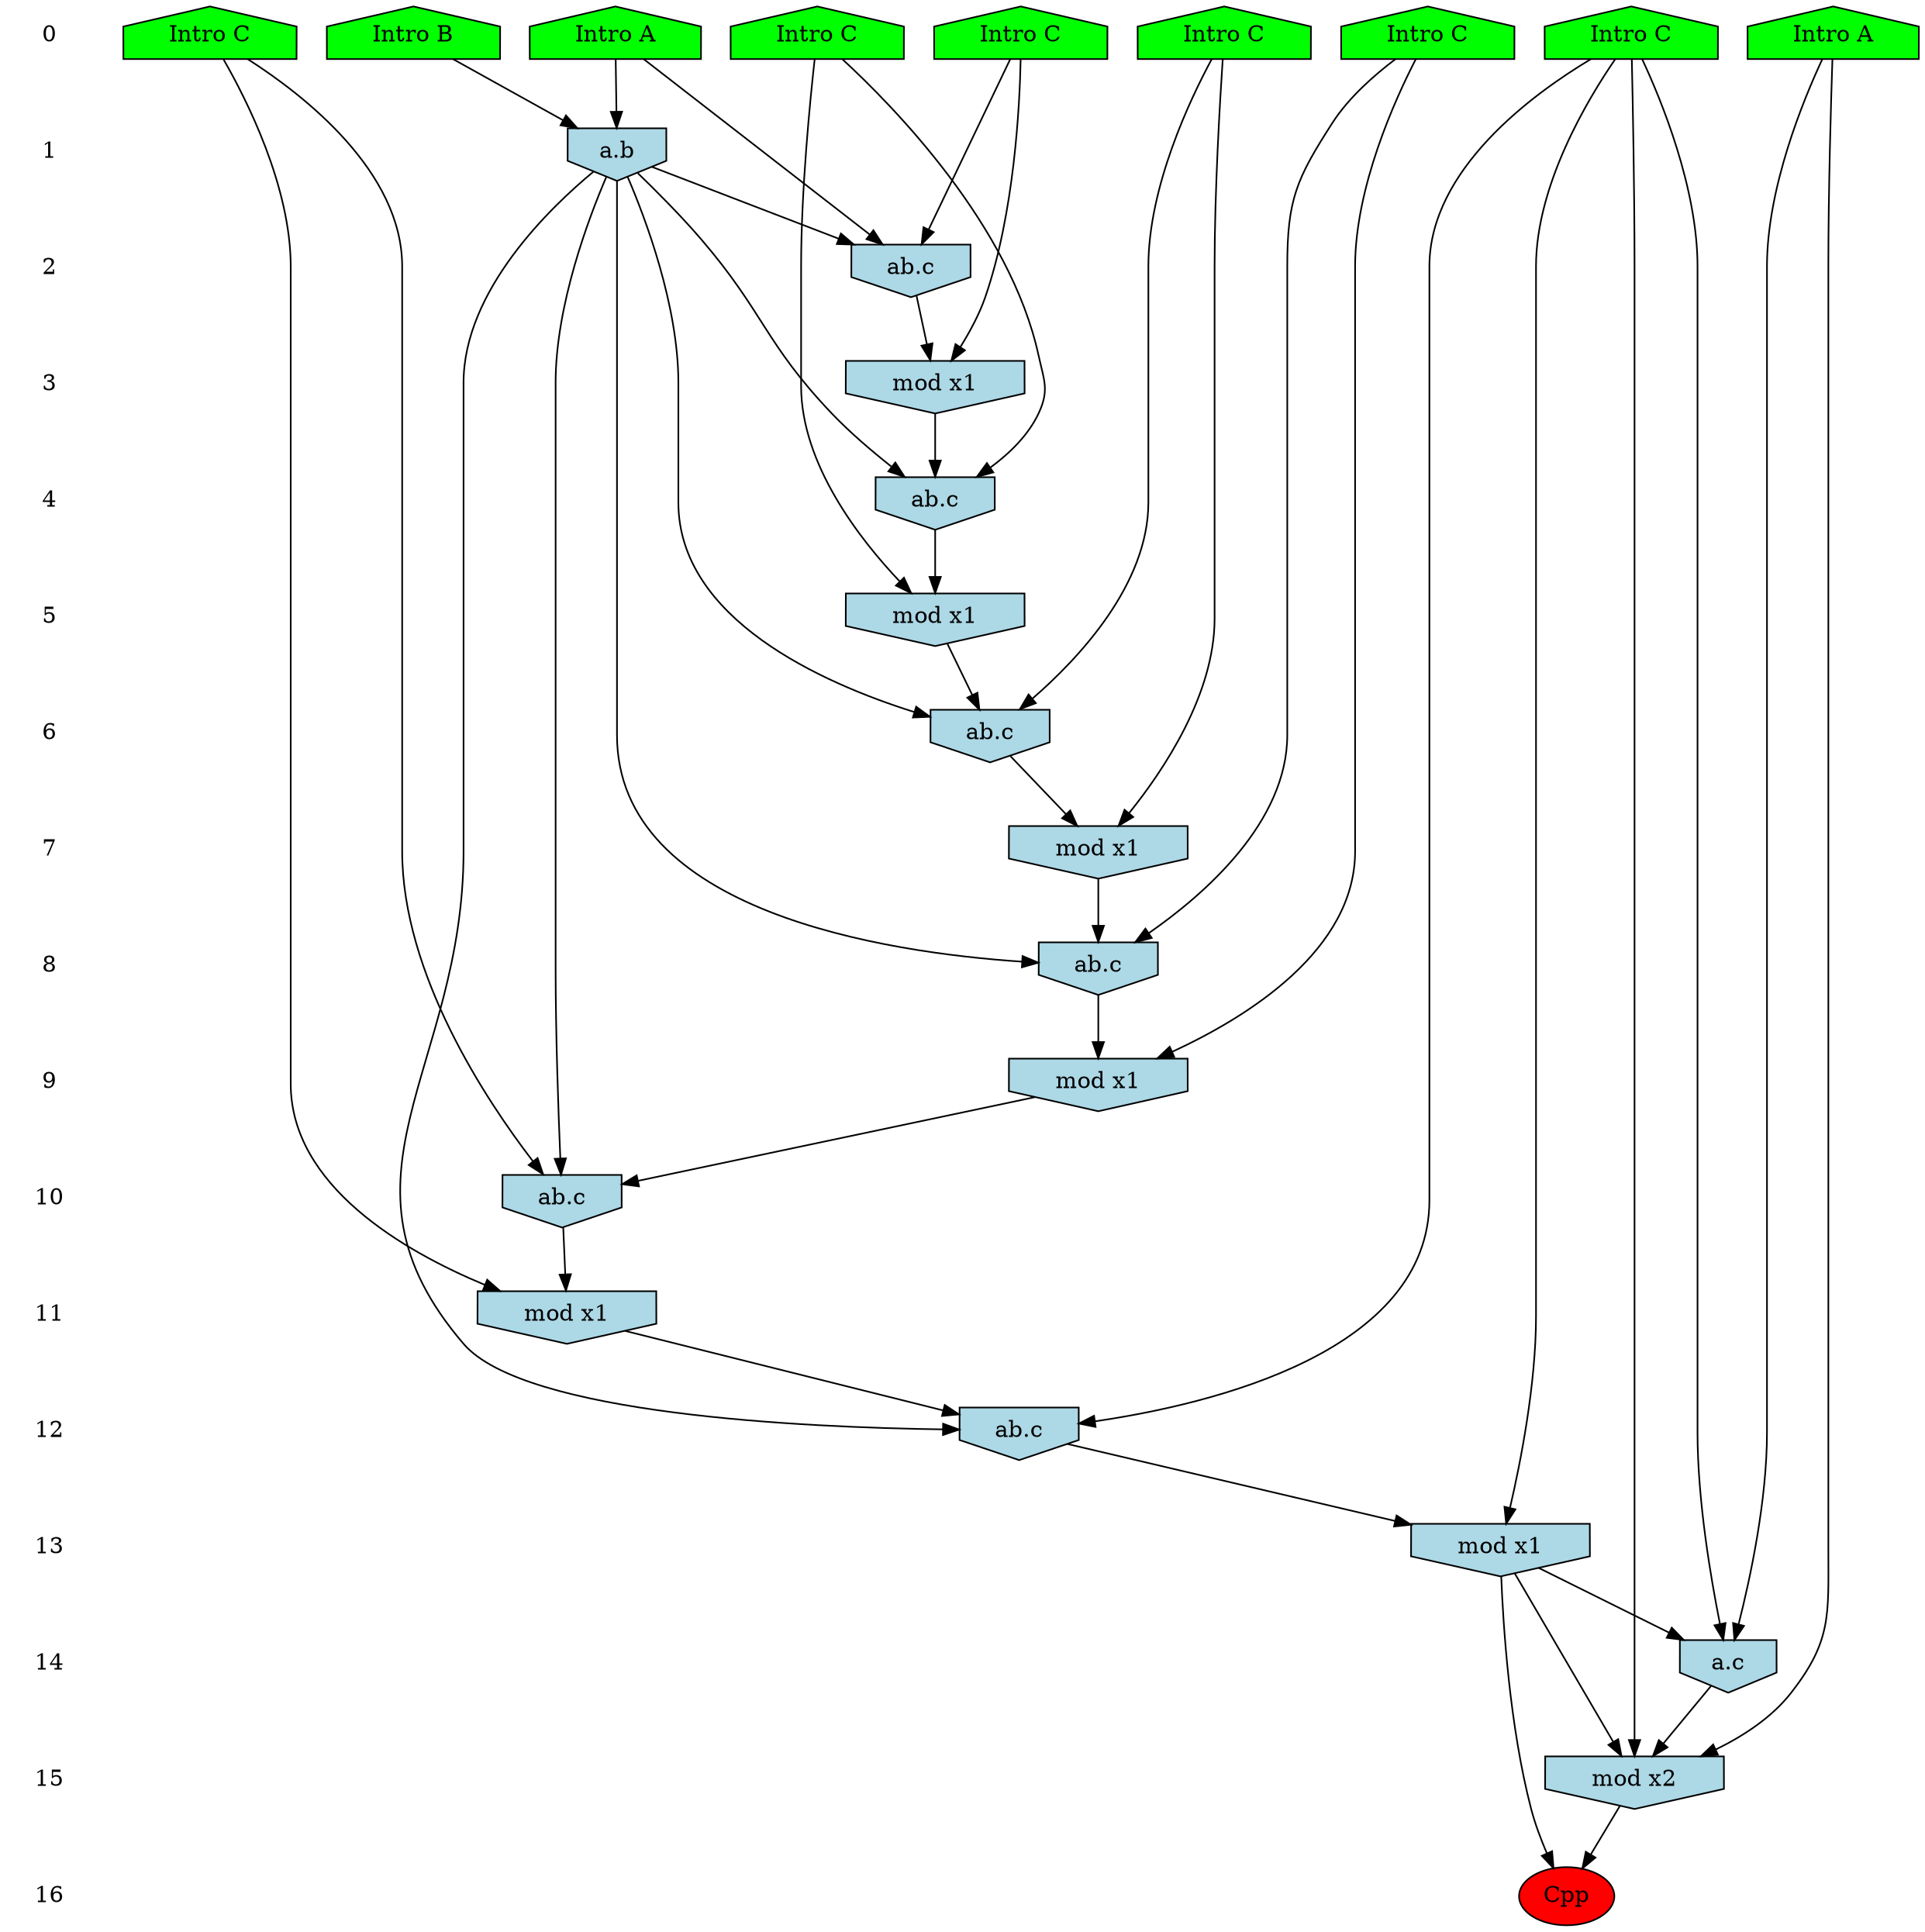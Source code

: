 /* Compression of 10 causal flows obtained in average at 1.438396E+01 t.u */
/* Compressed causal flows were: [1141;1454;1570;1799;2278;2371;2883;2917;3128;3772] */
digraph G{
 ranksep=.5 ; 
{ rank = same ; "0" [shape=plaintext] ; node_1 [label ="Intro A", shape=house, style=filled, fillcolor=green] ;
node_2 [label ="Intro A", shape=house, style=filled, fillcolor=green] ;
node_3 [label ="Intro B", shape=house, style=filled, fillcolor=green] ;
node_4 [label ="Intro C", shape=house, style=filled, fillcolor=green] ;
node_5 [label ="Intro C", shape=house, style=filled, fillcolor=green] ;
node_6 [label ="Intro C", shape=house, style=filled, fillcolor=green] ;
node_7 [label ="Intro C", shape=house, style=filled, fillcolor=green] ;
node_8 [label ="Intro C", shape=house, style=filled, fillcolor=green] ;
node_9 [label ="Intro C", shape=house, style=filled, fillcolor=green] ;
}
{ rank = same ; "1" [shape=plaintext] ; node_10 [label="a.b", shape=invhouse, style=filled, fillcolor = lightblue] ;
}
{ rank = same ; "2" [shape=plaintext] ; node_11 [label="ab.c", shape=invhouse, style=filled, fillcolor = lightblue] ;
}
{ rank = same ; "3" [shape=plaintext] ; node_12 [label="mod x1", shape=invhouse, style=filled, fillcolor = lightblue] ;
}
{ rank = same ; "4" [shape=plaintext] ; node_13 [label="ab.c", shape=invhouse, style=filled, fillcolor = lightblue] ;
}
{ rank = same ; "5" [shape=plaintext] ; node_14 [label="mod x1", shape=invhouse, style=filled, fillcolor = lightblue] ;
}
{ rank = same ; "6" [shape=plaintext] ; node_15 [label="ab.c", shape=invhouse, style=filled, fillcolor = lightblue] ;
}
{ rank = same ; "7" [shape=plaintext] ; node_16 [label="mod x1", shape=invhouse, style=filled, fillcolor = lightblue] ;
}
{ rank = same ; "8" [shape=plaintext] ; node_17 [label="ab.c", shape=invhouse, style=filled, fillcolor = lightblue] ;
}
{ rank = same ; "9" [shape=plaintext] ; node_18 [label="mod x1", shape=invhouse, style=filled, fillcolor = lightblue] ;
}
{ rank = same ; "10" [shape=plaintext] ; node_19 [label="ab.c", shape=invhouse, style=filled, fillcolor = lightblue] ;
}
{ rank = same ; "11" [shape=plaintext] ; node_20 [label="mod x1", shape=invhouse, style=filled, fillcolor = lightblue] ;
}
{ rank = same ; "12" [shape=plaintext] ; node_21 [label="ab.c", shape=invhouse, style=filled, fillcolor = lightblue] ;
}
{ rank = same ; "13" [shape=plaintext] ; node_22 [label="mod x1", shape=invhouse, style=filled, fillcolor = lightblue] ;
}
{ rank = same ; "14" [shape=plaintext] ; node_23 [label="a.c", shape=invhouse, style=filled, fillcolor = lightblue] ;
}
{ rank = same ; "15" [shape=plaintext] ; node_24 [label="mod x2", shape=invhouse, style=filled, fillcolor = lightblue] ;
}
{ rank = same ; "16" [shape=plaintext] ; node_25 [label ="Cpp", style=filled, fillcolor=red] ;
}
"0" -> "1" [style="invis"]; 
"1" -> "2" [style="invis"]; 
"2" -> "3" [style="invis"]; 
"3" -> "4" [style="invis"]; 
"4" -> "5" [style="invis"]; 
"5" -> "6" [style="invis"]; 
"6" -> "7" [style="invis"]; 
"7" -> "8" [style="invis"]; 
"8" -> "9" [style="invis"]; 
"9" -> "10" [style="invis"]; 
"10" -> "11" [style="invis"]; 
"11" -> "12" [style="invis"]; 
"12" -> "13" [style="invis"]; 
"13" -> "14" [style="invis"]; 
"14" -> "15" [style="invis"]; 
"15" -> "16" [style="invis"]; 
node_1 -> node_10
node_3 -> node_10
node_1 -> node_11
node_9 -> node_11
node_10 -> node_11
node_9 -> node_12
node_11 -> node_12
node_8 -> node_13
node_10 -> node_13
node_12 -> node_13
node_8 -> node_14
node_13 -> node_14
node_5 -> node_15
node_10 -> node_15
node_14 -> node_15
node_5 -> node_16
node_15 -> node_16
node_6 -> node_17
node_10 -> node_17
node_16 -> node_17
node_6 -> node_18
node_17 -> node_18
node_7 -> node_19
node_10 -> node_19
node_18 -> node_19
node_7 -> node_20
node_19 -> node_20
node_4 -> node_21
node_10 -> node_21
node_20 -> node_21
node_4 -> node_22
node_21 -> node_22
node_2 -> node_23
node_4 -> node_23
node_22 -> node_23
node_2 -> node_24
node_4 -> node_24
node_22 -> node_24
node_23 -> node_24
node_22 -> node_25
node_24 -> node_25
}
/*
 Dot generation time: 0.000534
*/